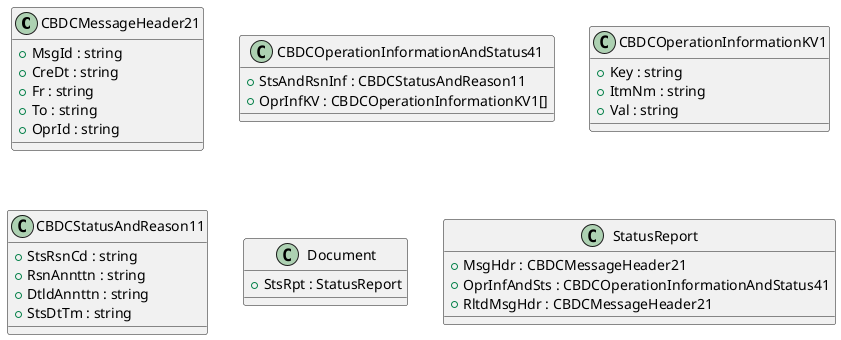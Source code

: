 @startuml

class CBDCMessageHeader21 {
    +MsgId : string
    +CreDt : string
    +Fr : string
    +To : string
    +OprId : string
}
class CBDCOperationInformationAndStatus41 {
    +StsAndRsnInf : CBDCStatusAndReason11
    +OprInfKV : CBDCOperationInformationKV1[]
}
class CBDCOperationInformationKV1 {
    +Key : string
    +ItmNm : string
    +Val : string
}
class CBDCStatusAndReason11 {
    +StsRsnCd : string
    +RsnAnnttn : string
    +DtldAnnttn : string
    +StsDtTm : string
}
class Document {
    +StsRpt : StatusReport
}
class StatusReport {
    +MsgHdr : CBDCMessageHeader21
    +OprInfAndSts : CBDCOperationInformationAndStatus41
    +RltdMsgHdr : CBDCMessageHeader21
}

@enduml
